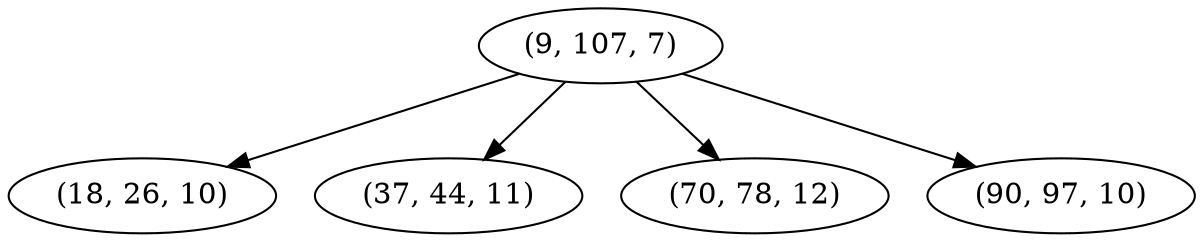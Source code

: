 digraph tree {
    "(9, 107, 7)";
    "(18, 26, 10)";
    "(37, 44, 11)";
    "(70, 78, 12)";
    "(90, 97, 10)";
    "(9, 107, 7)" -> "(18, 26, 10)";
    "(9, 107, 7)" -> "(37, 44, 11)";
    "(9, 107, 7)" -> "(70, 78, 12)";
    "(9, 107, 7)" -> "(90, 97, 10)";
}
